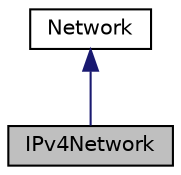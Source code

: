 digraph "IPv4Network"
{
 // LATEX_PDF_SIZE
  edge [fontname="Helvetica",fontsize="10",labelfontname="Helvetica",labelfontsize="10"];
  node [fontname="Helvetica",fontsize="10",shape=record];
  Node1 [label="IPv4Network",height=0.2,width=0.4,color="black", fillcolor="grey75", style="filled", fontcolor="black",tooltip="Represents an IPv4 network."];
  Node2 -> Node1 [dir="back",color="midnightblue",fontsize="10",style="solid",fontname="Helvetica"];
  Node2 [label="Network",height=0.2,width=0.4,color="black", fillcolor="white", style="filled",URL="$classNetwork.html",tooltip="Abstract base class representing a Network."];
}
